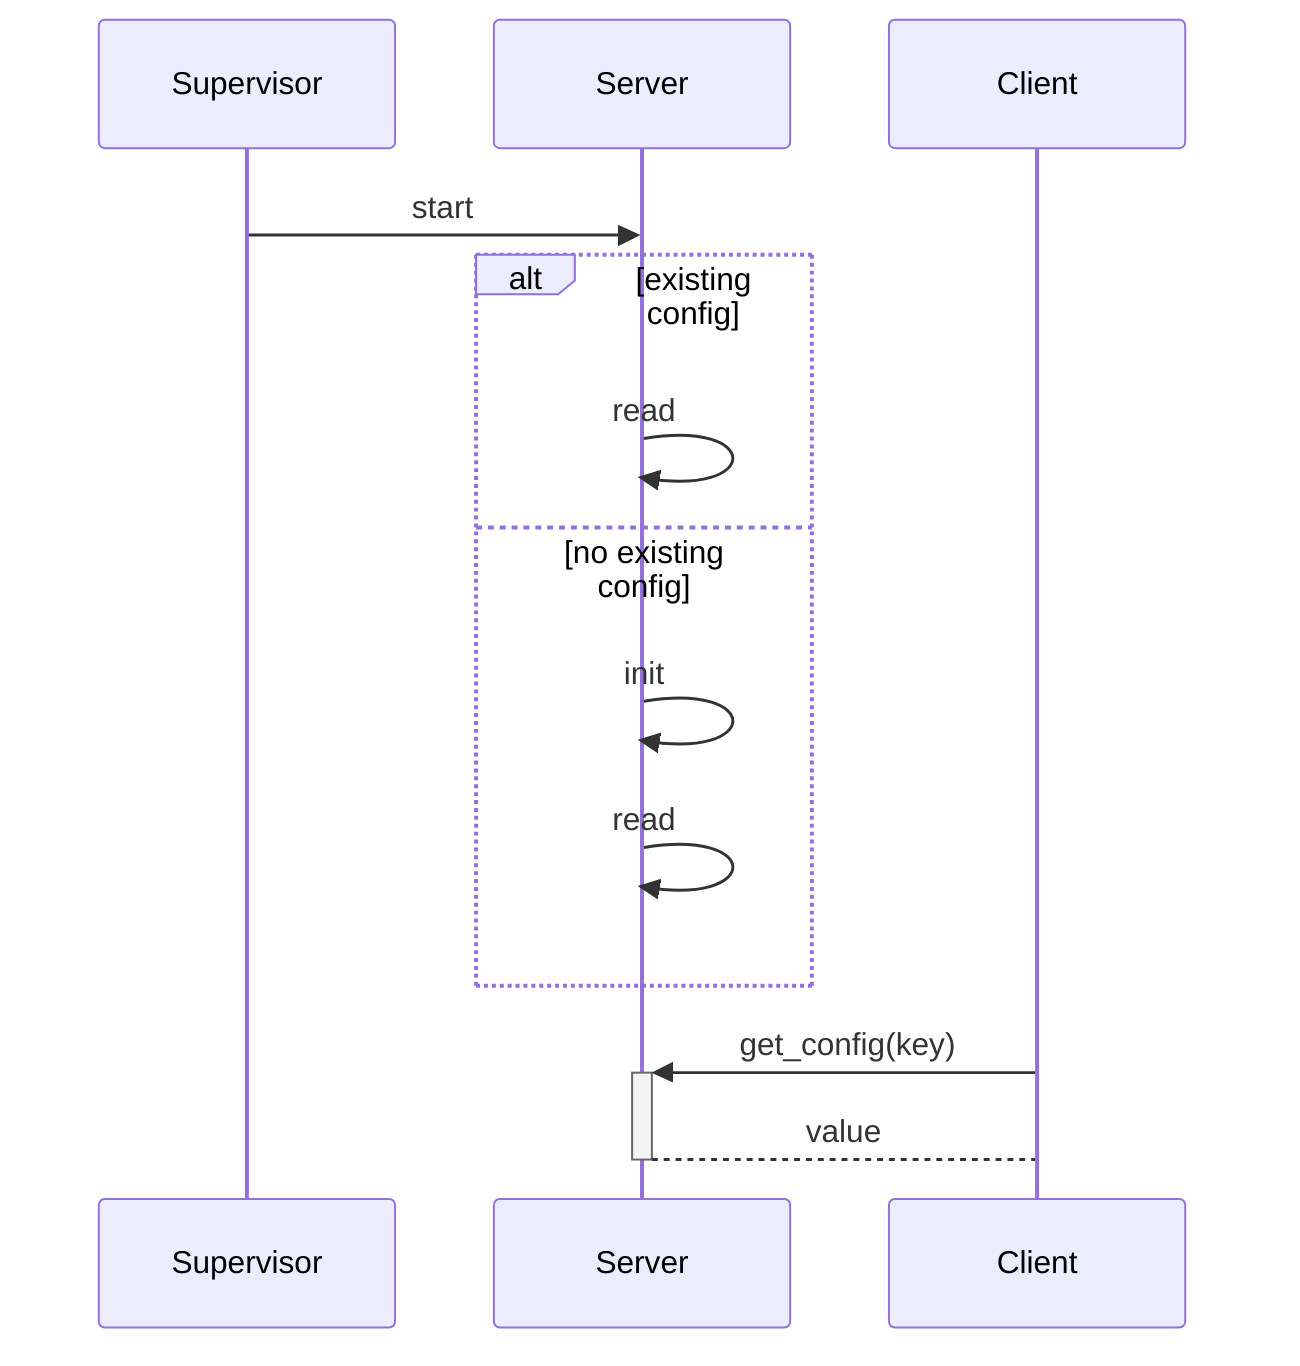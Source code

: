 sequenceDiagram
  Supervisor ->> Server: start
  alt existing config
    Server ->> Server: read
  else no existing config
    Server ->> Server: init
    Server ->> Server: read
  end
  Client ->>+ Server: get_config(key)
  Server -->- Client: value